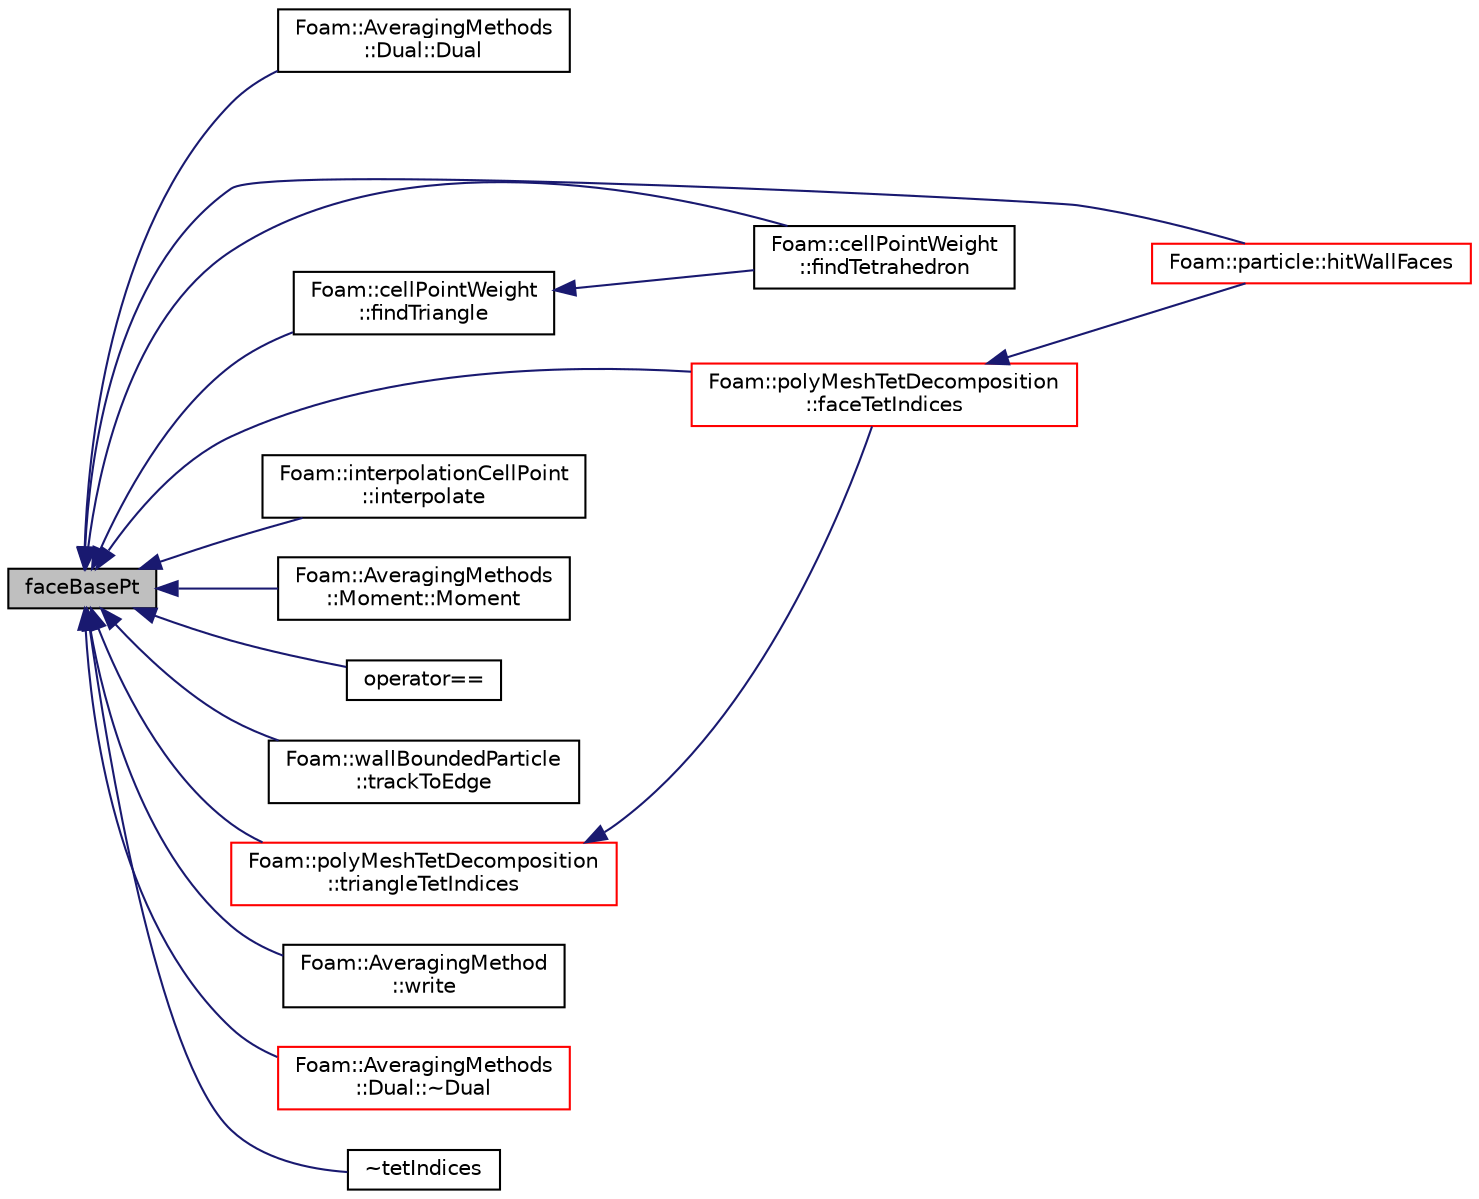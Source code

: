 digraph "faceBasePt"
{
  bgcolor="transparent";
  edge [fontname="Helvetica",fontsize="10",labelfontname="Helvetica",labelfontsize="10"];
  node [fontname="Helvetica",fontsize="10",shape=record];
  rankdir="LR";
  Node1 [label="faceBasePt",height=0.2,width=0.4,color="black", fillcolor="grey75", style="filled", fontcolor="black"];
  Node1 -> Node2 [dir="back",color="midnightblue",fontsize="10",style="solid",fontname="Helvetica"];
  Node2 [label="Foam::AveragingMethods\l::Dual::Dual",height=0.2,width=0.4,color="black",URL="$a00587.html#a4e90e259d050ad479f6e3c6763a1cdf6",tooltip="Constructors. "];
  Node1 -> Node3 [dir="back",color="midnightblue",fontsize="10",style="solid",fontname="Helvetica"];
  Node3 [label="Foam::polyMeshTetDecomposition\l::faceTetIndices",height=0.2,width=0.4,color="red",URL="$a01927.html#ac928a304995a9b54928d97ec634a6270",tooltip="Return the tet decomposition of the given face, with. "];
  Node3 -> Node4 [dir="back",color="midnightblue",fontsize="10",style="solid",fontname="Helvetica"];
  Node4 [label="Foam::particle::hitWallFaces",height=0.2,width=0.4,color="red",URL="$a01780.html#abf78981c0a99e9f135ebc37efcfd1544"];
  Node1 -> Node5 [dir="back",color="midnightblue",fontsize="10",style="solid",fontname="Helvetica"];
  Node5 [label="Foam::cellPointWeight\l::findTetrahedron",height=0.2,width=0.4,color="black",URL="$a00223.html#aecec3ccb37ced505c339363e0803800a"];
  Node1 -> Node6 [dir="back",color="midnightblue",fontsize="10",style="solid",fontname="Helvetica"];
  Node6 [label="Foam::cellPointWeight\l::findTriangle",height=0.2,width=0.4,color="black",URL="$a00223.html#a58a370be784ce48f88d340ab2ab15ac8"];
  Node6 -> Node5 [dir="back",color="midnightblue",fontsize="10",style="solid",fontname="Helvetica"];
  Node1 -> Node4 [dir="back",color="midnightblue",fontsize="10",style="solid",fontname="Helvetica"];
  Node1 -> Node7 [dir="back",color="midnightblue",fontsize="10",style="solid",fontname="Helvetica"];
  Node7 [label="Foam::interpolationCellPoint\l::interpolate",height=0.2,width=0.4,color="black",URL="$a01157.html#a4a56ec9409ef523b3d284d4a8b1866c4",tooltip="Interpolate field to the given point in the tetrahedron. "];
  Node1 -> Node8 [dir="back",color="midnightblue",fontsize="10",style="solid",fontname="Helvetica"];
  Node8 [label="Foam::AveragingMethods\l::Moment::Moment",height=0.2,width=0.4,color="black",URL="$a01527.html#a9aaf777932fca7644bb6f00f3a2b8749",tooltip="Constructors. "];
  Node1 -> Node9 [dir="back",color="midnightblue",fontsize="10",style="solid",fontname="Helvetica"];
  Node9 [label="operator==",height=0.2,width=0.4,color="black",URL="$a02581.html#a91398a8ab19eda368bedb1e84b7a9ac3"];
  Node1 -> Node10 [dir="back",color="midnightblue",fontsize="10",style="solid",fontname="Helvetica"];
  Node10 [label="Foam::wallBoundedParticle\l::trackToEdge",height=0.2,width=0.4,color="black",URL="$a02842.html#aff365968e28acf42244334b7c926dee6"];
  Node1 -> Node11 [dir="back",color="midnightblue",fontsize="10",style="solid",fontname="Helvetica"];
  Node11 [label="Foam::polyMeshTetDecomposition\l::triangleTetIndices",height=0.2,width=0.4,color="red",URL="$a01927.html#a58706d0e14fb9b9a20f1d19ef6671605",tooltip="Return the tet decomposition of the given triangle of the given face. "];
  Node11 -> Node3 [dir="back",color="midnightblue",fontsize="10",style="solid",fontname="Helvetica"];
  Node1 -> Node12 [dir="back",color="midnightblue",fontsize="10",style="solid",fontname="Helvetica"];
  Node12 [label="Foam::AveragingMethod\l::write",height=0.2,width=0.4,color="black",URL="$a00088.html#a6e5faa425b059eeb55cd904755791076",tooltip="Write using setting from DB. "];
  Node1 -> Node13 [dir="back",color="midnightblue",fontsize="10",style="solid",fontname="Helvetica"];
  Node13 [label="Foam::AveragingMethods\l::Dual::~Dual",height=0.2,width=0.4,color="red",URL="$a00587.html#a5c08eca007ade69ea650619db86d50b6",tooltip="Destructor. "];
  Node1 -> Node14 [dir="back",color="midnightblue",fontsize="10",style="solid",fontname="Helvetica"];
  Node14 [label="~tetIndices",height=0.2,width=0.4,color="black",URL="$a02581.html#a52b1a39b24c081f0ef6f3fb7039fe5f5",tooltip="Destructor. "];
}
